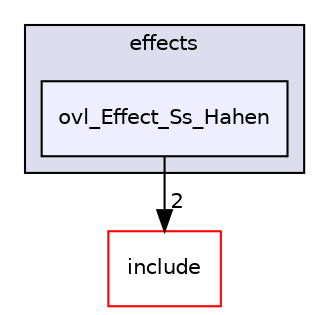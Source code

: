 digraph "src/overlays/effects/ovl_Effect_Ss_Hahen" {
  compound=true
  node [ fontsize="10", fontname="Helvetica"];
  edge [ labelfontsize="10", labelfontname="Helvetica"];
  subgraph clusterdir_d7d63ed29fdd4206bb68b2cd46ee04ef {
    graph [ bgcolor="#ddddee", pencolor="black", label="effects" fontname="Helvetica", fontsize="10", URL="dir_d7d63ed29fdd4206bb68b2cd46ee04ef.html"]
  dir_909dbee0ead5440fb3b5bf000f6df25c [shape=box, label="ovl_Effect_Ss_Hahen", style="filled", fillcolor="#eeeeff", pencolor="black", URL="dir_909dbee0ead5440fb3b5bf000f6df25c.html"];
  }
  dir_d44c64559bbebec7f509842c48db8b23 [shape=box label="include" fillcolor="white" style="filled" color="red" URL="dir_d44c64559bbebec7f509842c48db8b23.html"];
  dir_909dbee0ead5440fb3b5bf000f6df25c->dir_d44c64559bbebec7f509842c48db8b23 [headlabel="2", labeldistance=1.5 headhref="dir_000464_000000.html"];
}
